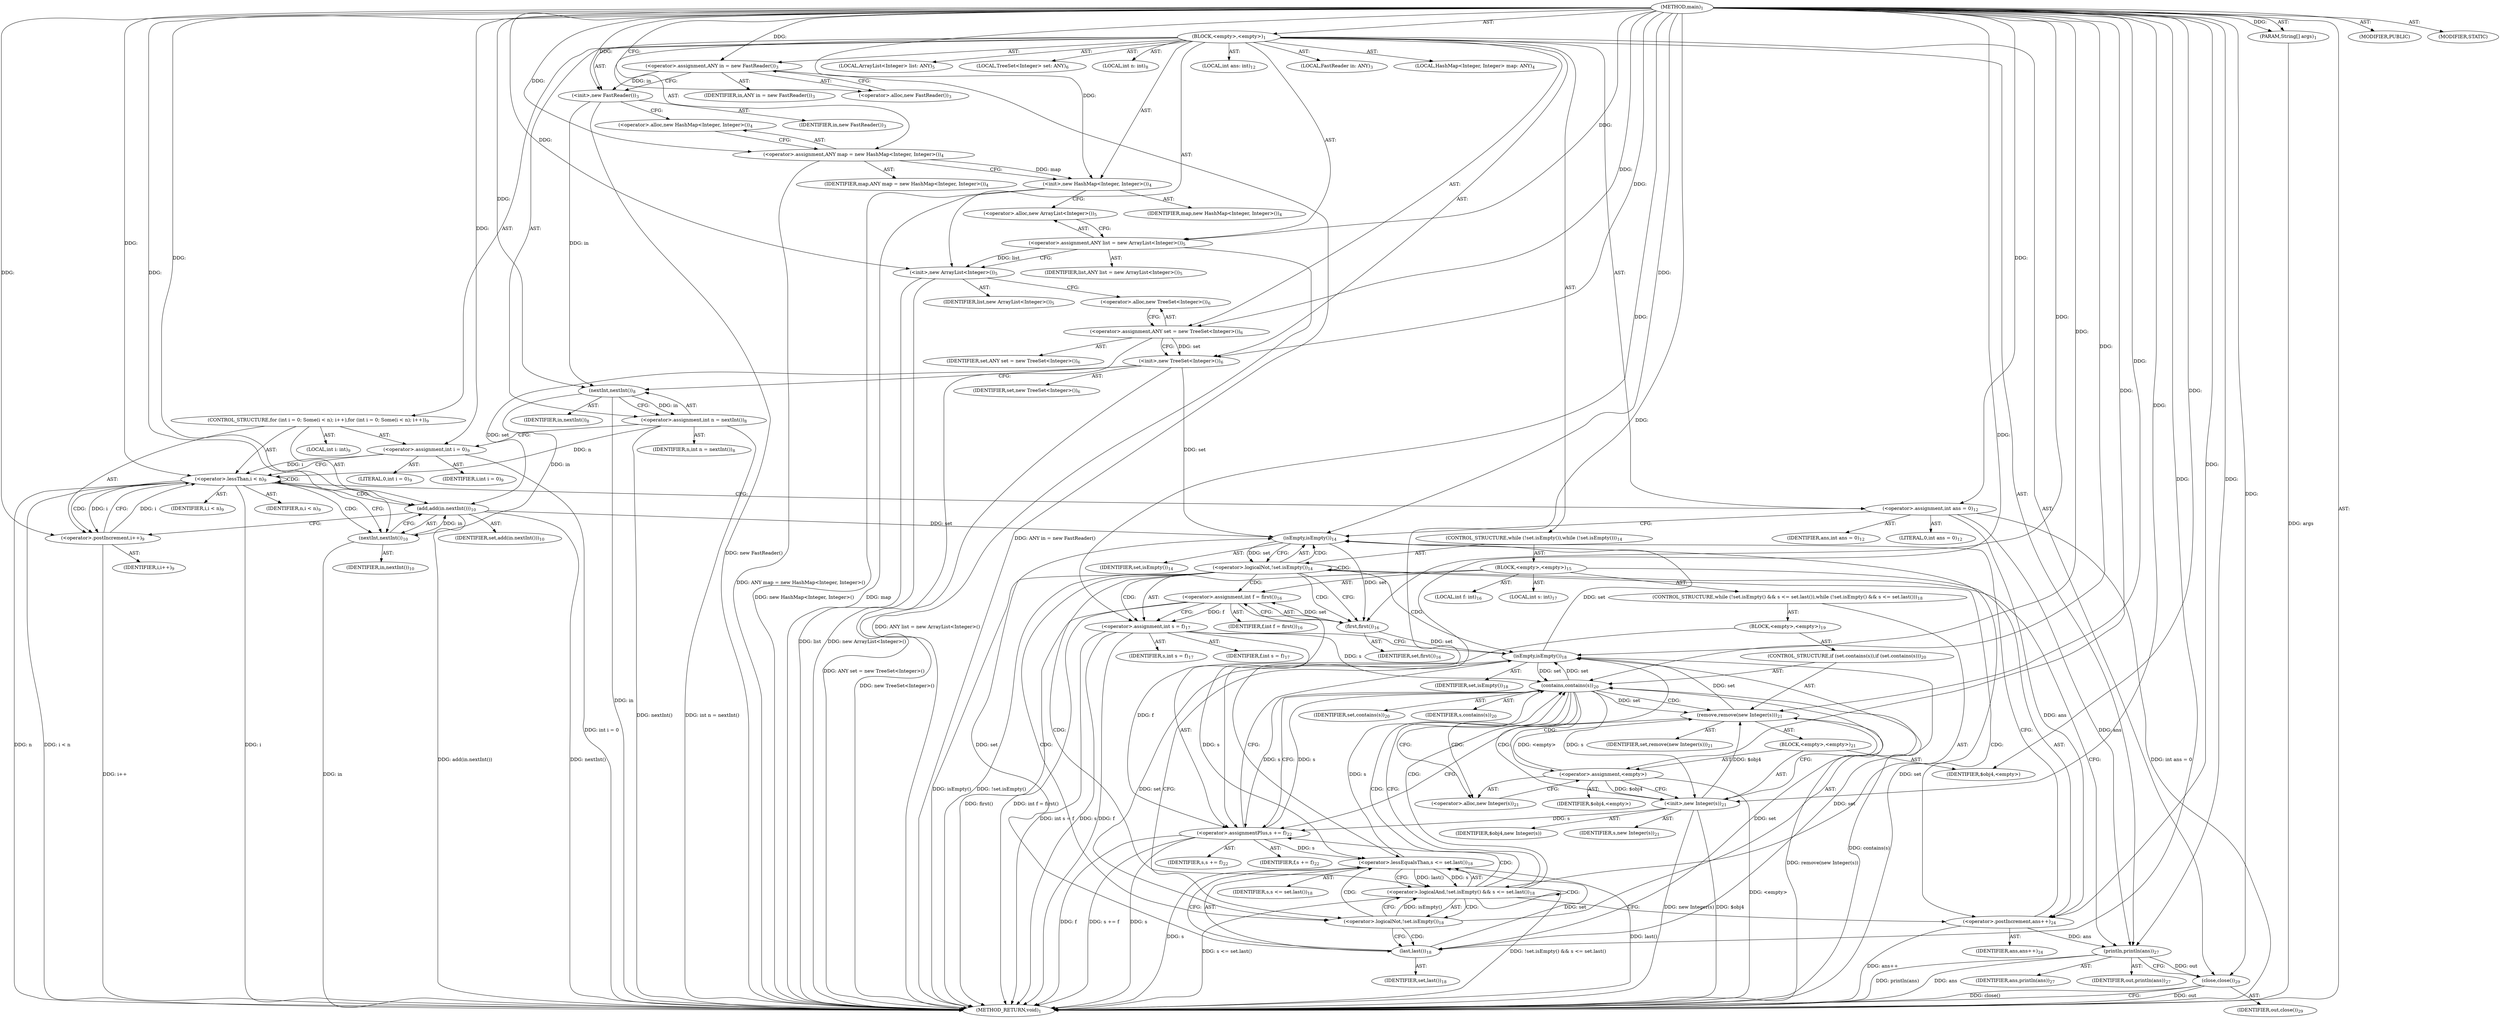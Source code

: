 digraph "main" {  
"25" [label = <(METHOD,main)<SUB>1</SUB>> ]
"26" [label = <(PARAM,String[] args)<SUB>1</SUB>> ]
"27" [label = <(BLOCK,&lt;empty&gt;,&lt;empty&gt;)<SUB>1</SUB>> ]
"4" [label = <(LOCAL,FastReader in: ANY)<SUB>3</SUB>> ]
"28" [label = <(&lt;operator&gt;.assignment,ANY in = new FastReader())<SUB>3</SUB>> ]
"29" [label = <(IDENTIFIER,in,ANY in = new FastReader())<SUB>3</SUB>> ]
"30" [label = <(&lt;operator&gt;.alloc,new FastReader())<SUB>3</SUB>> ]
"31" [label = <(&lt;init&gt;,new FastReader())<SUB>3</SUB>> ]
"3" [label = <(IDENTIFIER,in,new FastReader())<SUB>3</SUB>> ]
"6" [label = <(LOCAL,HashMap&lt;Integer, Integer&gt; map: ANY)<SUB>4</SUB>> ]
"32" [label = <(&lt;operator&gt;.assignment,ANY map = new HashMap&lt;Integer, Integer&gt;())<SUB>4</SUB>> ]
"33" [label = <(IDENTIFIER,map,ANY map = new HashMap&lt;Integer, Integer&gt;())<SUB>4</SUB>> ]
"34" [label = <(&lt;operator&gt;.alloc,new HashMap&lt;Integer, Integer&gt;())<SUB>4</SUB>> ]
"35" [label = <(&lt;init&gt;,new HashMap&lt;Integer, Integer&gt;())<SUB>4</SUB>> ]
"5" [label = <(IDENTIFIER,map,new HashMap&lt;Integer, Integer&gt;())<SUB>4</SUB>> ]
"8" [label = <(LOCAL,ArrayList&lt;Integer&gt; list: ANY)<SUB>5</SUB>> ]
"36" [label = <(&lt;operator&gt;.assignment,ANY list = new ArrayList&lt;Integer&gt;())<SUB>5</SUB>> ]
"37" [label = <(IDENTIFIER,list,ANY list = new ArrayList&lt;Integer&gt;())<SUB>5</SUB>> ]
"38" [label = <(&lt;operator&gt;.alloc,new ArrayList&lt;Integer&gt;())<SUB>5</SUB>> ]
"39" [label = <(&lt;init&gt;,new ArrayList&lt;Integer&gt;())<SUB>5</SUB>> ]
"7" [label = <(IDENTIFIER,list,new ArrayList&lt;Integer&gt;())<SUB>5</SUB>> ]
"10" [label = <(LOCAL,TreeSet&lt;Integer&gt; set: ANY)<SUB>6</SUB>> ]
"40" [label = <(&lt;operator&gt;.assignment,ANY set = new TreeSet&lt;Integer&gt;())<SUB>6</SUB>> ]
"41" [label = <(IDENTIFIER,set,ANY set = new TreeSet&lt;Integer&gt;())<SUB>6</SUB>> ]
"42" [label = <(&lt;operator&gt;.alloc,new TreeSet&lt;Integer&gt;())<SUB>6</SUB>> ]
"43" [label = <(&lt;init&gt;,new TreeSet&lt;Integer&gt;())<SUB>6</SUB>> ]
"9" [label = <(IDENTIFIER,set,new TreeSet&lt;Integer&gt;())<SUB>6</SUB>> ]
"44" [label = <(LOCAL,int n: int)<SUB>8</SUB>> ]
"45" [label = <(&lt;operator&gt;.assignment,int n = nextInt())<SUB>8</SUB>> ]
"46" [label = <(IDENTIFIER,n,int n = nextInt())<SUB>8</SUB>> ]
"47" [label = <(nextInt,nextInt())<SUB>8</SUB>> ]
"48" [label = <(IDENTIFIER,in,nextInt())<SUB>8</SUB>> ]
"49" [label = <(CONTROL_STRUCTURE,for (int i = 0; Some(i &lt; n); i++),for (int i = 0; Some(i &lt; n); i++))<SUB>9</SUB>> ]
"50" [label = <(LOCAL,int i: int)<SUB>9</SUB>> ]
"51" [label = <(&lt;operator&gt;.assignment,int i = 0)<SUB>9</SUB>> ]
"52" [label = <(IDENTIFIER,i,int i = 0)<SUB>9</SUB>> ]
"53" [label = <(LITERAL,0,int i = 0)<SUB>9</SUB>> ]
"54" [label = <(&lt;operator&gt;.lessThan,i &lt; n)<SUB>9</SUB>> ]
"55" [label = <(IDENTIFIER,i,i &lt; n)<SUB>9</SUB>> ]
"56" [label = <(IDENTIFIER,n,i &lt; n)<SUB>9</SUB>> ]
"57" [label = <(&lt;operator&gt;.postIncrement,i++)<SUB>9</SUB>> ]
"58" [label = <(IDENTIFIER,i,i++)<SUB>9</SUB>> ]
"59" [label = <(add,add(in.nextInt()))<SUB>10</SUB>> ]
"60" [label = <(IDENTIFIER,set,add(in.nextInt()))<SUB>10</SUB>> ]
"61" [label = <(nextInt,nextInt())<SUB>10</SUB>> ]
"62" [label = <(IDENTIFIER,in,nextInt())<SUB>10</SUB>> ]
"63" [label = <(LOCAL,int ans: int)<SUB>12</SUB>> ]
"64" [label = <(&lt;operator&gt;.assignment,int ans = 0)<SUB>12</SUB>> ]
"65" [label = <(IDENTIFIER,ans,int ans = 0)<SUB>12</SUB>> ]
"66" [label = <(LITERAL,0,int ans = 0)<SUB>12</SUB>> ]
"67" [label = <(CONTROL_STRUCTURE,while (!set.isEmpty()),while (!set.isEmpty()))<SUB>14</SUB>> ]
"68" [label = <(&lt;operator&gt;.logicalNot,!set.isEmpty())<SUB>14</SUB>> ]
"69" [label = <(isEmpty,isEmpty())<SUB>14</SUB>> ]
"70" [label = <(IDENTIFIER,set,isEmpty())<SUB>14</SUB>> ]
"71" [label = <(BLOCK,&lt;empty&gt;,&lt;empty&gt;)<SUB>15</SUB>> ]
"72" [label = <(LOCAL,int f: int)<SUB>16</SUB>> ]
"73" [label = <(&lt;operator&gt;.assignment,int f = first())<SUB>16</SUB>> ]
"74" [label = <(IDENTIFIER,f,int f = first())<SUB>16</SUB>> ]
"75" [label = <(first,first())<SUB>16</SUB>> ]
"76" [label = <(IDENTIFIER,set,first())<SUB>16</SUB>> ]
"77" [label = <(LOCAL,int s: int)<SUB>17</SUB>> ]
"78" [label = <(&lt;operator&gt;.assignment,int s = f)<SUB>17</SUB>> ]
"79" [label = <(IDENTIFIER,s,int s = f)<SUB>17</SUB>> ]
"80" [label = <(IDENTIFIER,f,int s = f)<SUB>17</SUB>> ]
"81" [label = <(CONTROL_STRUCTURE,while (!set.isEmpty() &amp;&amp; s &lt;= set.last()),while (!set.isEmpty() &amp;&amp; s &lt;= set.last()))<SUB>18</SUB>> ]
"82" [label = <(&lt;operator&gt;.logicalAnd,!set.isEmpty() &amp;&amp; s &lt;= set.last())<SUB>18</SUB>> ]
"83" [label = <(&lt;operator&gt;.logicalNot,!set.isEmpty())<SUB>18</SUB>> ]
"84" [label = <(isEmpty,isEmpty())<SUB>18</SUB>> ]
"85" [label = <(IDENTIFIER,set,isEmpty())<SUB>18</SUB>> ]
"86" [label = <(&lt;operator&gt;.lessEqualsThan,s &lt;= set.last())<SUB>18</SUB>> ]
"87" [label = <(IDENTIFIER,s,s &lt;= set.last())<SUB>18</SUB>> ]
"88" [label = <(last,last())<SUB>18</SUB>> ]
"89" [label = <(IDENTIFIER,set,last())<SUB>18</SUB>> ]
"90" [label = <(BLOCK,&lt;empty&gt;,&lt;empty&gt;)<SUB>19</SUB>> ]
"91" [label = <(CONTROL_STRUCTURE,if (set.contains(s)),if (set.contains(s)))<SUB>20</SUB>> ]
"92" [label = <(contains,contains(s))<SUB>20</SUB>> ]
"93" [label = <(IDENTIFIER,set,contains(s))<SUB>20</SUB>> ]
"94" [label = <(IDENTIFIER,s,contains(s))<SUB>20</SUB>> ]
"95" [label = <(remove,remove(new Integer(s)))<SUB>21</SUB>> ]
"96" [label = <(IDENTIFIER,set,remove(new Integer(s)))<SUB>21</SUB>> ]
"97" [label = <(BLOCK,&lt;empty&gt;,&lt;empty&gt;)<SUB>21</SUB>> ]
"98" [label = <(&lt;operator&gt;.assignment,&lt;empty&gt;)> ]
"99" [label = <(IDENTIFIER,$obj4,&lt;empty&gt;)> ]
"100" [label = <(&lt;operator&gt;.alloc,new Integer(s))<SUB>21</SUB>> ]
"101" [label = <(&lt;init&gt;,new Integer(s))<SUB>21</SUB>> ]
"102" [label = <(IDENTIFIER,$obj4,new Integer(s))> ]
"103" [label = <(IDENTIFIER,s,new Integer(s))<SUB>21</SUB>> ]
"104" [label = <(IDENTIFIER,$obj4,&lt;empty&gt;)> ]
"105" [label = <(&lt;operator&gt;.assignmentPlus,s += f)<SUB>22</SUB>> ]
"106" [label = <(IDENTIFIER,s,s += f)<SUB>22</SUB>> ]
"107" [label = <(IDENTIFIER,f,s += f)<SUB>22</SUB>> ]
"108" [label = <(&lt;operator&gt;.postIncrement,ans++)<SUB>24</SUB>> ]
"109" [label = <(IDENTIFIER,ans,ans++)<SUB>24</SUB>> ]
"110" [label = <(println,println(ans))<SUB>27</SUB>> ]
"111" [label = <(IDENTIFIER,out,println(ans))<SUB>27</SUB>> ]
"112" [label = <(IDENTIFIER,ans,println(ans))<SUB>27</SUB>> ]
"113" [label = <(close,close())<SUB>29</SUB>> ]
"114" [label = <(IDENTIFIER,out,close())<SUB>29</SUB>> ]
"115" [label = <(MODIFIER,PUBLIC)> ]
"116" [label = <(MODIFIER,STATIC)> ]
"117" [label = <(METHOD_RETURN,void)<SUB>1</SUB>> ]
  "25" -> "26"  [ label = "AST: "] 
  "25" -> "27"  [ label = "AST: "] 
  "25" -> "115"  [ label = "AST: "] 
  "25" -> "116"  [ label = "AST: "] 
  "25" -> "117"  [ label = "AST: "] 
  "27" -> "4"  [ label = "AST: "] 
  "27" -> "28"  [ label = "AST: "] 
  "27" -> "31"  [ label = "AST: "] 
  "27" -> "6"  [ label = "AST: "] 
  "27" -> "32"  [ label = "AST: "] 
  "27" -> "35"  [ label = "AST: "] 
  "27" -> "8"  [ label = "AST: "] 
  "27" -> "36"  [ label = "AST: "] 
  "27" -> "39"  [ label = "AST: "] 
  "27" -> "10"  [ label = "AST: "] 
  "27" -> "40"  [ label = "AST: "] 
  "27" -> "43"  [ label = "AST: "] 
  "27" -> "44"  [ label = "AST: "] 
  "27" -> "45"  [ label = "AST: "] 
  "27" -> "49"  [ label = "AST: "] 
  "27" -> "63"  [ label = "AST: "] 
  "27" -> "64"  [ label = "AST: "] 
  "27" -> "67"  [ label = "AST: "] 
  "27" -> "110"  [ label = "AST: "] 
  "27" -> "113"  [ label = "AST: "] 
  "28" -> "29"  [ label = "AST: "] 
  "28" -> "30"  [ label = "AST: "] 
  "31" -> "3"  [ label = "AST: "] 
  "32" -> "33"  [ label = "AST: "] 
  "32" -> "34"  [ label = "AST: "] 
  "35" -> "5"  [ label = "AST: "] 
  "36" -> "37"  [ label = "AST: "] 
  "36" -> "38"  [ label = "AST: "] 
  "39" -> "7"  [ label = "AST: "] 
  "40" -> "41"  [ label = "AST: "] 
  "40" -> "42"  [ label = "AST: "] 
  "43" -> "9"  [ label = "AST: "] 
  "45" -> "46"  [ label = "AST: "] 
  "45" -> "47"  [ label = "AST: "] 
  "47" -> "48"  [ label = "AST: "] 
  "49" -> "50"  [ label = "AST: "] 
  "49" -> "51"  [ label = "AST: "] 
  "49" -> "54"  [ label = "AST: "] 
  "49" -> "57"  [ label = "AST: "] 
  "49" -> "59"  [ label = "AST: "] 
  "51" -> "52"  [ label = "AST: "] 
  "51" -> "53"  [ label = "AST: "] 
  "54" -> "55"  [ label = "AST: "] 
  "54" -> "56"  [ label = "AST: "] 
  "57" -> "58"  [ label = "AST: "] 
  "59" -> "60"  [ label = "AST: "] 
  "59" -> "61"  [ label = "AST: "] 
  "61" -> "62"  [ label = "AST: "] 
  "64" -> "65"  [ label = "AST: "] 
  "64" -> "66"  [ label = "AST: "] 
  "67" -> "68"  [ label = "AST: "] 
  "67" -> "71"  [ label = "AST: "] 
  "68" -> "69"  [ label = "AST: "] 
  "69" -> "70"  [ label = "AST: "] 
  "71" -> "72"  [ label = "AST: "] 
  "71" -> "73"  [ label = "AST: "] 
  "71" -> "77"  [ label = "AST: "] 
  "71" -> "78"  [ label = "AST: "] 
  "71" -> "81"  [ label = "AST: "] 
  "71" -> "108"  [ label = "AST: "] 
  "73" -> "74"  [ label = "AST: "] 
  "73" -> "75"  [ label = "AST: "] 
  "75" -> "76"  [ label = "AST: "] 
  "78" -> "79"  [ label = "AST: "] 
  "78" -> "80"  [ label = "AST: "] 
  "81" -> "82"  [ label = "AST: "] 
  "81" -> "90"  [ label = "AST: "] 
  "82" -> "83"  [ label = "AST: "] 
  "82" -> "86"  [ label = "AST: "] 
  "83" -> "84"  [ label = "AST: "] 
  "84" -> "85"  [ label = "AST: "] 
  "86" -> "87"  [ label = "AST: "] 
  "86" -> "88"  [ label = "AST: "] 
  "88" -> "89"  [ label = "AST: "] 
  "90" -> "91"  [ label = "AST: "] 
  "90" -> "105"  [ label = "AST: "] 
  "91" -> "92"  [ label = "AST: "] 
  "91" -> "95"  [ label = "AST: "] 
  "92" -> "93"  [ label = "AST: "] 
  "92" -> "94"  [ label = "AST: "] 
  "95" -> "96"  [ label = "AST: "] 
  "95" -> "97"  [ label = "AST: "] 
  "97" -> "98"  [ label = "AST: "] 
  "97" -> "101"  [ label = "AST: "] 
  "97" -> "104"  [ label = "AST: "] 
  "98" -> "99"  [ label = "AST: "] 
  "98" -> "100"  [ label = "AST: "] 
  "101" -> "102"  [ label = "AST: "] 
  "101" -> "103"  [ label = "AST: "] 
  "105" -> "106"  [ label = "AST: "] 
  "105" -> "107"  [ label = "AST: "] 
  "108" -> "109"  [ label = "AST: "] 
  "110" -> "111"  [ label = "AST: "] 
  "110" -> "112"  [ label = "AST: "] 
  "113" -> "114"  [ label = "AST: "] 
  "28" -> "31"  [ label = "CFG: "] 
  "31" -> "34"  [ label = "CFG: "] 
  "32" -> "35"  [ label = "CFG: "] 
  "35" -> "38"  [ label = "CFG: "] 
  "36" -> "39"  [ label = "CFG: "] 
  "39" -> "42"  [ label = "CFG: "] 
  "40" -> "43"  [ label = "CFG: "] 
  "43" -> "47"  [ label = "CFG: "] 
  "45" -> "51"  [ label = "CFG: "] 
  "64" -> "69"  [ label = "CFG: "] 
  "110" -> "113"  [ label = "CFG: "] 
  "113" -> "117"  [ label = "CFG: "] 
  "30" -> "28"  [ label = "CFG: "] 
  "34" -> "32"  [ label = "CFG: "] 
  "38" -> "36"  [ label = "CFG: "] 
  "42" -> "40"  [ label = "CFG: "] 
  "47" -> "45"  [ label = "CFG: "] 
  "51" -> "54"  [ label = "CFG: "] 
  "54" -> "61"  [ label = "CFG: "] 
  "54" -> "64"  [ label = "CFG: "] 
  "57" -> "54"  [ label = "CFG: "] 
  "59" -> "57"  [ label = "CFG: "] 
  "68" -> "75"  [ label = "CFG: "] 
  "68" -> "110"  [ label = "CFG: "] 
  "61" -> "59"  [ label = "CFG: "] 
  "69" -> "68"  [ label = "CFG: "] 
  "73" -> "78"  [ label = "CFG: "] 
  "78" -> "84"  [ label = "CFG: "] 
  "108" -> "69"  [ label = "CFG: "] 
  "75" -> "73"  [ label = "CFG: "] 
  "82" -> "92"  [ label = "CFG: "] 
  "82" -> "108"  [ label = "CFG: "] 
  "83" -> "82"  [ label = "CFG: "] 
  "83" -> "88"  [ label = "CFG: "] 
  "86" -> "82"  [ label = "CFG: "] 
  "105" -> "84"  [ label = "CFG: "] 
  "84" -> "83"  [ label = "CFG: "] 
  "88" -> "86"  [ label = "CFG: "] 
  "92" -> "100"  [ label = "CFG: "] 
  "92" -> "105"  [ label = "CFG: "] 
  "95" -> "105"  [ label = "CFG: "] 
  "98" -> "101"  [ label = "CFG: "] 
  "101" -> "95"  [ label = "CFG: "] 
  "100" -> "98"  [ label = "CFG: "] 
  "25" -> "30"  [ label = "CFG: "] 
  "26" -> "117"  [ label = "DDG: args"] 
  "28" -> "117"  [ label = "DDG: ANY in = new FastReader()"] 
  "31" -> "117"  [ label = "DDG: new FastReader()"] 
  "32" -> "117"  [ label = "DDG: ANY map = new HashMap&lt;Integer, Integer&gt;()"] 
  "35" -> "117"  [ label = "DDG: map"] 
  "35" -> "117"  [ label = "DDG: new HashMap&lt;Integer, Integer&gt;()"] 
  "36" -> "117"  [ label = "DDG: ANY list = new ArrayList&lt;Integer&gt;()"] 
  "39" -> "117"  [ label = "DDG: list"] 
  "39" -> "117"  [ label = "DDG: new ArrayList&lt;Integer&gt;()"] 
  "40" -> "117"  [ label = "DDG: ANY set = new TreeSet&lt;Integer&gt;()"] 
  "43" -> "117"  [ label = "DDG: new TreeSet&lt;Integer&gt;()"] 
  "47" -> "117"  [ label = "DDG: in"] 
  "45" -> "117"  [ label = "DDG: nextInt()"] 
  "45" -> "117"  [ label = "DDG: int n = nextInt()"] 
  "51" -> "117"  [ label = "DDG: int i = 0"] 
  "54" -> "117"  [ label = "DDG: i"] 
  "54" -> "117"  [ label = "DDG: n"] 
  "54" -> "117"  [ label = "DDG: i &lt; n"] 
  "64" -> "117"  [ label = "DDG: int ans = 0"] 
  "69" -> "117"  [ label = "DDG: set"] 
  "68" -> "117"  [ label = "DDG: isEmpty()"] 
  "68" -> "117"  [ label = "DDG: !set.isEmpty()"] 
  "110" -> "117"  [ label = "DDG: ans"] 
  "110" -> "117"  [ label = "DDG: println(ans)"] 
  "113" -> "117"  [ label = "DDG: out"] 
  "113" -> "117"  [ label = "DDG: close()"] 
  "73" -> "117"  [ label = "DDG: first()"] 
  "73" -> "117"  [ label = "DDG: int f = first()"] 
  "78" -> "117"  [ label = "DDG: s"] 
  "78" -> "117"  [ label = "DDG: f"] 
  "78" -> "117"  [ label = "DDG: int s = f"] 
  "86" -> "117"  [ label = "DDG: s"] 
  "86" -> "117"  [ label = "DDG: last()"] 
  "82" -> "117"  [ label = "DDG: s &lt;= set.last()"] 
  "82" -> "117"  [ label = "DDG: !set.isEmpty() &amp;&amp; s &lt;= set.last()"] 
  "108" -> "117"  [ label = "DDG: ans++"] 
  "92" -> "117"  [ label = "DDG: contains(s)"] 
  "98" -> "117"  [ label = "DDG: &lt;empty&gt;"] 
  "101" -> "117"  [ label = "DDG: $obj4"] 
  "101" -> "117"  [ label = "DDG: new Integer(s)"] 
  "95" -> "117"  [ label = "DDG: remove(new Integer(s))"] 
  "105" -> "117"  [ label = "DDG: s"] 
  "105" -> "117"  [ label = "DDG: f"] 
  "105" -> "117"  [ label = "DDG: s += f"] 
  "61" -> "117"  [ label = "DDG: in"] 
  "59" -> "117"  [ label = "DDG: nextInt()"] 
  "59" -> "117"  [ label = "DDG: add(in.nextInt())"] 
  "57" -> "117"  [ label = "DDG: i++"] 
  "25" -> "26"  [ label = "DDG: "] 
  "25" -> "28"  [ label = "DDG: "] 
  "25" -> "32"  [ label = "DDG: "] 
  "25" -> "36"  [ label = "DDG: "] 
  "25" -> "40"  [ label = "DDG: "] 
  "47" -> "45"  [ label = "DDG: in"] 
  "25" -> "64"  [ label = "DDG: "] 
  "28" -> "31"  [ label = "DDG: in"] 
  "25" -> "31"  [ label = "DDG: "] 
  "32" -> "35"  [ label = "DDG: map"] 
  "25" -> "35"  [ label = "DDG: "] 
  "36" -> "39"  [ label = "DDG: list"] 
  "25" -> "39"  [ label = "DDG: "] 
  "40" -> "43"  [ label = "DDG: set"] 
  "25" -> "43"  [ label = "DDG: "] 
  "25" -> "51"  [ label = "DDG: "] 
  "25" -> "110"  [ label = "DDG: "] 
  "64" -> "110"  [ label = "DDG: ans"] 
  "108" -> "110"  [ label = "DDG: ans"] 
  "110" -> "113"  [ label = "DDG: out"] 
  "25" -> "113"  [ label = "DDG: "] 
  "31" -> "47"  [ label = "DDG: in"] 
  "25" -> "47"  [ label = "DDG: "] 
  "51" -> "54"  [ label = "DDG: i"] 
  "57" -> "54"  [ label = "DDG: i"] 
  "25" -> "54"  [ label = "DDG: "] 
  "45" -> "54"  [ label = "DDG: n"] 
  "54" -> "57"  [ label = "DDG: i"] 
  "25" -> "57"  [ label = "DDG: "] 
  "43" -> "59"  [ label = "DDG: set"] 
  "25" -> "59"  [ label = "DDG: "] 
  "61" -> "59"  [ label = "DDG: in"] 
  "69" -> "68"  [ label = "DDG: set"] 
  "75" -> "73"  [ label = "DDG: set"] 
  "73" -> "78"  [ label = "DDG: f"] 
  "25" -> "78"  [ label = "DDG: "] 
  "47" -> "61"  [ label = "DDG: in"] 
  "25" -> "61"  [ label = "DDG: "] 
  "43" -> "69"  [ label = "DDG: set"] 
  "84" -> "69"  [ label = "DDG: set"] 
  "88" -> "69"  [ label = "DDG: set"] 
  "59" -> "69"  [ label = "DDG: set"] 
  "25" -> "69"  [ label = "DDG: "] 
  "64" -> "108"  [ label = "DDG: ans"] 
  "25" -> "108"  [ label = "DDG: "] 
  "69" -> "75"  [ label = "DDG: set"] 
  "25" -> "75"  [ label = "DDG: "] 
  "83" -> "82"  [ label = "DDG: isEmpty()"] 
  "86" -> "82"  [ label = "DDG: s"] 
  "86" -> "82"  [ label = "DDG: last()"] 
  "25" -> "105"  [ label = "DDG: "] 
  "73" -> "105"  [ label = "DDG: f"] 
  "84" -> "83"  [ label = "DDG: set"] 
  "78" -> "86"  [ label = "DDG: s"] 
  "105" -> "86"  [ label = "DDG: s"] 
  "25" -> "86"  [ label = "DDG: "] 
  "88" -> "86"  [ label = "DDG: set"] 
  "92" -> "105"  [ label = "DDG: s"] 
  "101" -> "105"  [ label = "DDG: s"] 
  "75" -> "84"  [ label = "DDG: set"] 
  "92" -> "84"  [ label = "DDG: set"] 
  "95" -> "84"  [ label = "DDG: set"] 
  "25" -> "84"  [ label = "DDG: "] 
  "84" -> "88"  [ label = "DDG: set"] 
  "25" -> "88"  [ label = "DDG: "] 
  "84" -> "92"  [ label = "DDG: set"] 
  "88" -> "92"  [ label = "DDG: set"] 
  "25" -> "92"  [ label = "DDG: "] 
  "78" -> "92"  [ label = "DDG: s"] 
  "86" -> "92"  [ label = "DDG: s"] 
  "105" -> "92"  [ label = "DDG: s"] 
  "92" -> "95"  [ label = "DDG: set"] 
  "25" -> "95"  [ label = "DDG: "] 
  "98" -> "95"  [ label = "DDG: &lt;empty&gt;"] 
  "101" -> "95"  [ label = "DDG: $obj4"] 
  "25" -> "98"  [ label = "DDG: "] 
  "25" -> "104"  [ label = "DDG: "] 
  "98" -> "101"  [ label = "DDG: $obj4"] 
  "25" -> "101"  [ label = "DDG: "] 
  "92" -> "101"  [ label = "DDG: s"] 
  "54" -> "61"  [ label = "CDG: "] 
  "54" -> "57"  [ label = "CDG: "] 
  "54" -> "59"  [ label = "CDG: "] 
  "54" -> "54"  [ label = "CDG: "] 
  "68" -> "68"  [ label = "CDG: "] 
  "68" -> "73"  [ label = "CDG: "] 
  "68" -> "83"  [ label = "CDG: "] 
  "68" -> "75"  [ label = "CDG: "] 
  "68" -> "84"  [ label = "CDG: "] 
  "68" -> "69"  [ label = "CDG: "] 
  "68" -> "82"  [ label = "CDG: "] 
  "68" -> "108"  [ label = "CDG: "] 
  "68" -> "78"  [ label = "CDG: "] 
  "82" -> "83"  [ label = "CDG: "] 
  "82" -> "105"  [ label = "CDG: "] 
  "82" -> "84"  [ label = "CDG: "] 
  "82" -> "92"  [ label = "CDG: "] 
  "82" -> "82"  [ label = "CDG: "] 
  "83" -> "88"  [ label = "CDG: "] 
  "83" -> "86"  [ label = "CDG: "] 
  "92" -> "98"  [ label = "CDG: "] 
  "92" -> "100"  [ label = "CDG: "] 
  "92" -> "95"  [ label = "CDG: "] 
  "92" -> "101"  [ label = "CDG: "] 
}

